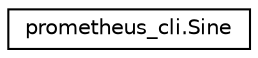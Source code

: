 digraph "Graphical Class Hierarchy"
{
  edge [fontname="Helvetica",fontsize="10",labelfontname="Helvetica",labelfontsize="10"];
  node [fontname="Helvetica",fontsize="10",shape=record];
  rankdir="LR";
  Node1 [label="prometheus_cli.Sine",height=0.2,width=0.4,color="black", fillcolor="white", style="filled",URL="$classprometheus__cli_1_1_sine.html"];
}
